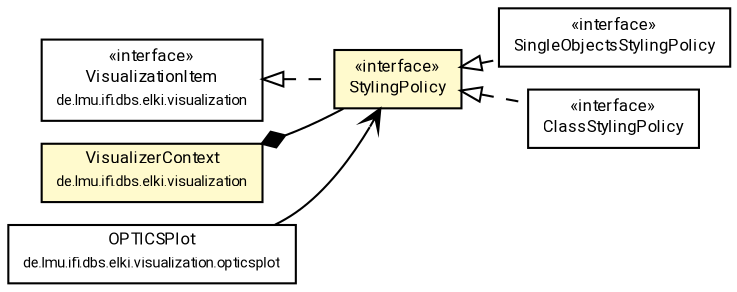 #!/usr/local/bin/dot
#
# Class diagram 
# Generated by UMLGraph version R5_7_2-60-g0e99a6 (http://www.spinellis.gr/umlgraph/)
#

digraph G {
	graph [fontnames="svg"]
	edge [fontname="Roboto",fontsize=7,labelfontname="Roboto",labelfontsize=7,color="black"];
	node [fontname="Roboto",fontcolor="black",fontsize=8,shape=plaintext,margin=0,width=0,height=0];
	nodesep=0.15;
	ranksep=0.25;
	rankdir=LR;
	// de.lmu.ifi.dbs.elki.visualization.VisualizationItem
	c10080577 [label=<<table title="de.lmu.ifi.dbs.elki.visualization.VisualizationItem" border="0" cellborder="1" cellspacing="0" cellpadding="2" href="../VisualizationItem.html" target="_parent">
		<tr><td><table border="0" cellspacing="0" cellpadding="1">
		<tr><td align="center" balign="center"> &#171;interface&#187; </td></tr>
		<tr><td align="center" balign="center"> <font face="Roboto">VisualizationItem</font> </td></tr>
		<tr><td align="center" balign="center"> <font face="Roboto" point-size="7.0">de.lmu.ifi.dbs.elki.visualization</font> </td></tr>
		</table></td></tr>
		</table>>, URL="../VisualizationItem.html"];
	// de.lmu.ifi.dbs.elki.visualization.VisualizerContext
	c10080578 [label=<<table title="de.lmu.ifi.dbs.elki.visualization.VisualizerContext" border="0" cellborder="1" cellspacing="0" cellpadding="2" bgcolor="LemonChiffon" href="../VisualizerContext.html" target="_parent">
		<tr><td><table border="0" cellspacing="0" cellpadding="1">
		<tr><td align="center" balign="center"> <font face="Roboto">VisualizerContext</font> </td></tr>
		<tr><td align="center" balign="center"> <font face="Roboto" point-size="7.0">de.lmu.ifi.dbs.elki.visualization</font> </td></tr>
		</table></td></tr>
		</table>>, URL="../VisualizerContext.html"];
	// de.lmu.ifi.dbs.elki.visualization.opticsplot.OPTICSPlot
	c10080579 [label=<<table title="de.lmu.ifi.dbs.elki.visualization.opticsplot.OPTICSPlot" border="0" cellborder="1" cellspacing="0" cellpadding="2" href="../opticsplot/OPTICSPlot.html" target="_parent">
		<tr><td><table border="0" cellspacing="0" cellpadding="1">
		<tr><td align="center" balign="center"> <font face="Roboto">OPTICSPlot</font> </td></tr>
		<tr><td align="center" balign="center"> <font face="Roboto" point-size="7.0">de.lmu.ifi.dbs.elki.visualization.opticsplot</font> </td></tr>
		</table></td></tr>
		</table>>, URL="../opticsplot/OPTICSPlot.html"];
	// de.lmu.ifi.dbs.elki.visualization.style.StylingPolicy
	c10080669 [label=<<table title="de.lmu.ifi.dbs.elki.visualization.style.StylingPolicy" border="0" cellborder="1" cellspacing="0" cellpadding="2" bgcolor="lemonChiffon" href="StylingPolicy.html" target="_parent">
		<tr><td><table border="0" cellspacing="0" cellpadding="1">
		<tr><td align="center" balign="center"> &#171;interface&#187; </td></tr>
		<tr><td align="center" balign="center"> <font face="Roboto">StylingPolicy</font> </td></tr>
		</table></td></tr>
		</table>>, URL="StylingPolicy.html"];
	// de.lmu.ifi.dbs.elki.visualization.style.SingleObjectsStylingPolicy
	c10080676 [label=<<table title="de.lmu.ifi.dbs.elki.visualization.style.SingleObjectsStylingPolicy" border="0" cellborder="1" cellspacing="0" cellpadding="2" href="SingleObjectsStylingPolicy.html" target="_parent">
		<tr><td><table border="0" cellspacing="0" cellpadding="1">
		<tr><td align="center" balign="center"> &#171;interface&#187; </td></tr>
		<tr><td align="center" balign="center"> <font face="Roboto">SingleObjectsStylingPolicy</font> </td></tr>
		</table></td></tr>
		</table>>, URL="SingleObjectsStylingPolicy.html"];
	// de.lmu.ifi.dbs.elki.visualization.style.ClassStylingPolicy
	c10080677 [label=<<table title="de.lmu.ifi.dbs.elki.visualization.style.ClassStylingPolicy" border="0" cellborder="1" cellspacing="0" cellpadding="2" href="ClassStylingPolicy.html" target="_parent">
		<tr><td><table border="0" cellspacing="0" cellpadding="1">
		<tr><td align="center" balign="center"> &#171;interface&#187; </td></tr>
		<tr><td align="center" balign="center"> <font face="Roboto">ClassStylingPolicy</font> </td></tr>
		</table></td></tr>
		</table>>, URL="ClassStylingPolicy.html"];
	// de.lmu.ifi.dbs.elki.visualization.VisualizerContext composed de.lmu.ifi.dbs.elki.visualization.style.StylingPolicy
	c10080578 -> c10080669 [arrowhead=none,arrowtail=diamond,dir=back,weight=6];
	// de.lmu.ifi.dbs.elki.visualization.style.StylingPolicy implements de.lmu.ifi.dbs.elki.visualization.VisualizationItem
	c10080577 -> c10080669 [arrowtail=empty,style=dashed,dir=back,weight=9];
	// de.lmu.ifi.dbs.elki.visualization.style.SingleObjectsStylingPolicy implements de.lmu.ifi.dbs.elki.visualization.style.StylingPolicy
	c10080669 -> c10080676 [arrowtail=empty,style=dashed,dir=back,weight=9];
	// de.lmu.ifi.dbs.elki.visualization.style.ClassStylingPolicy implements de.lmu.ifi.dbs.elki.visualization.style.StylingPolicy
	c10080669 -> c10080677 [arrowtail=empty,style=dashed,dir=back,weight=9];
	// de.lmu.ifi.dbs.elki.visualization.opticsplot.OPTICSPlot navassoc de.lmu.ifi.dbs.elki.visualization.style.StylingPolicy
	c10080579 -> c10080669 [arrowhead=open,weight=1];
}

